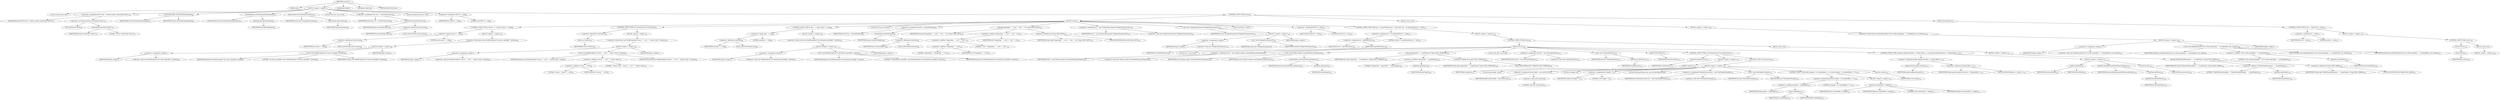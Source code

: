 digraph "execute" {  
"31" [label = <(METHOD,execute)<SUB>77</SUB>> ]
"4" [label = <(PARAM,this)<SUB>77</SUB>> ]
"32" [label = <(BLOCK,&lt;empty&gt;,&lt;empty&gt;)<SUB>77</SUB>> ]
"33" [label = <(LOCAL,Touch touch: ANY)> ]
"34" [label = <(&lt;operator&gt;.assignment,ANY touch = (Touch) project.createTask(&quot;touch&quot;))<SUB>79</SUB>> ]
"35" [label = <(IDENTIFIER,touch,ANY touch = (Touch) project.createTask(&quot;touch&quot;))<SUB>79</SUB>> ]
"36" [label = <(&lt;operator&gt;.cast,(Touch) project.createTask(&quot;touch&quot;))<SUB>79</SUB>> ]
"37" [label = <(TYPE_REF,Touch,Touch)<SUB>79</SUB>> ]
"38" [label = <(createTask,createTask(&quot;touch&quot;))<SUB>79</SUB>> ]
"39" [label = <(IDENTIFIER,project,createTask(&quot;touch&quot;))<SUB>79</SUB>> ]
"40" [label = <(LITERAL,&quot;touch&quot;,createTask(&quot;touch&quot;))<SUB>79</SUB>> ]
"41" [label = <(setOwningTarget,setOwningTarget(target))<SUB>80</SUB>> ]
"42" [label = <(IDENTIFIER,touch,setOwningTarget(target))<SUB>80</SUB>> ]
"43" [label = <(IDENTIFIER,target,setOwningTarget(target))<SUB>80</SUB>> ]
"44" [label = <(setTaskName,setTaskName(getTaskName()))<SUB>81</SUB>> ]
"45" [label = <(IDENTIFIER,touch,setTaskName(getTaskName()))<SUB>81</SUB>> ]
"46" [label = <(getTaskName,getTaskName())<SUB>81</SUB>> ]
"3" [label = <(IDENTIFIER,this,getTaskName())<SUB>81</SUB>> ]
"47" [label = <(setLocation,setLocation(getLocation()))<SUB>82</SUB>> ]
"48" [label = <(IDENTIFIER,touch,setLocation(getLocation()))<SUB>82</SUB>> ]
"49" [label = <(getLocation,getLocation())<SUB>82</SUB>> ]
"5" [label = <(IDENTIFIER,this,getLocation())<SUB>82</SUB>> ]
"50" [label = <(LOCAL,File srcF: java.io.File)> ]
"51" [label = <(&lt;operator&gt;.assignment,File srcF = resolveFile(source))<SUB>84</SUB>> ]
"52" [label = <(IDENTIFIER,srcF,File srcF = resolveFile(source))<SUB>84</SUB>> ]
"53" [label = <(resolveFile,resolveFile(source))<SUB>84</SUB>> ]
"54" [label = <(IDENTIFIER,project,resolveFile(source))<SUB>84</SUB>> ]
"55" [label = <(&lt;operator&gt;.fieldAccess,this.source)<SUB>84</SUB>> ]
"56" [label = <(IDENTIFIER,this,resolveFile(source))<SUB>84</SUB>> ]
"57" [label = <(FIELD_IDENTIFIER,source,source)<SUB>84</SUB>> ]
"8" [label = <(LOCAL,TarInputStream tis: ANY)> ]
"58" [label = <(&lt;operator&gt;.assignment,ANY tis = null)<SUB>86</SUB>> ]
"59" [label = <(IDENTIFIER,tis,ANY tis = null)<SUB>86</SUB>> ]
"60" [label = <(LITERAL,null,ANY tis = null)<SUB>86</SUB>> ]
"61" [label = <(CONTROL_STRUCTURE,try,try)<SUB>87</SUB>> ]
"62" [label = <(BLOCK,try,try)<SUB>87</SUB>> ]
"63" [label = <(CONTROL_STRUCTURE,if (source == null),if (source == null))<SUB>88</SUB>> ]
"64" [label = <(&lt;operator&gt;.equals,source == null)<SUB>88</SUB>> ]
"65" [label = <(&lt;operator&gt;.fieldAccess,this.source)<SUB>88</SUB>> ]
"66" [label = <(IDENTIFIER,this,source == null)<SUB>88</SUB>> ]
"67" [label = <(FIELD_IDENTIFIER,source,source)<SUB>88</SUB>> ]
"68" [label = <(LITERAL,null,source == null)<SUB>88</SUB>> ]
"69" [label = <(BLOCK,&lt;empty&gt;,&lt;empty&gt;)<SUB>88</SUB>> ]
"70" [label = <(&lt;operator&gt;.throw,throw new BuildException(&quot;No source specified&quot;, location);)<SUB>89</SUB>> ]
"71" [label = <(BLOCK,&lt;empty&gt;,&lt;empty&gt;)<SUB>89</SUB>> ]
"72" [label = <(&lt;operator&gt;.assignment,&lt;empty&gt;)> ]
"73" [label = <(IDENTIFIER,$obj0,&lt;empty&gt;)> ]
"74" [label = <(&lt;operator&gt;.alloc,new BuildException(&quot;No source specified&quot;, location))<SUB>89</SUB>> ]
"75" [label = <(&lt;init&gt;,new BuildException(&quot;No source specified&quot;, location))<SUB>89</SUB>> ]
"76" [label = <(IDENTIFIER,$obj0,new BuildException(&quot;No source specified&quot;, location))> ]
"77" [label = <(LITERAL,&quot;No source specified&quot;,new BuildException(&quot;No source specified&quot;, location))<SUB>89</SUB>> ]
"78" [label = <(IDENTIFIER,location,new BuildException(&quot;No source specified&quot;, location))<SUB>89</SUB>> ]
"79" [label = <(IDENTIFIER,$obj0,&lt;empty&gt;)> ]
"80" [label = <(CONTROL_STRUCTURE,if (!srcF.exists()),if (!srcF.exists()))<SUB>91</SUB>> ]
"81" [label = <(&lt;operator&gt;.logicalNot,!srcF.exists())<SUB>91</SUB>> ]
"82" [label = <(exists,srcF.exists())<SUB>91</SUB>> ]
"83" [label = <(IDENTIFIER,srcF,srcF.exists())<SUB>91</SUB>> ]
"84" [label = <(BLOCK,&lt;empty&gt;,&lt;empty&gt;)<SUB>91</SUB>> ]
"85" [label = <(&lt;operator&gt;.throw,throw new BuildException(&quot;source &quot; + srcF + &quot; doesn't exist&quot;, location);)<SUB>92</SUB>> ]
"86" [label = <(BLOCK,&lt;empty&gt;,&lt;empty&gt;)<SUB>92</SUB>> ]
"87" [label = <(&lt;operator&gt;.assignment,&lt;empty&gt;)> ]
"88" [label = <(IDENTIFIER,$obj1,&lt;empty&gt;)> ]
"89" [label = <(&lt;operator&gt;.alloc,new BuildException(&quot;source &quot; + srcF + &quot; doesn't exist&quot;, location))<SUB>92</SUB>> ]
"90" [label = <(&lt;init&gt;,new BuildException(&quot;source &quot; + srcF + &quot; doesn't exist&quot;, location))<SUB>92</SUB>> ]
"91" [label = <(IDENTIFIER,$obj1,new BuildException(&quot;source &quot; + srcF + &quot; doesn't exist&quot;, location))> ]
"92" [label = <(&lt;operator&gt;.addition,&quot;source &quot; + srcF + &quot; doesn't exist&quot;)<SUB>92</SUB>> ]
"93" [label = <(&lt;operator&gt;.addition,&quot;source &quot; + srcF)<SUB>92</SUB>> ]
"94" [label = <(LITERAL,&quot;source &quot;,&quot;source &quot; + srcF)<SUB>92</SUB>> ]
"95" [label = <(IDENTIFIER,srcF,&quot;source &quot; + srcF)<SUB>92</SUB>> ]
"96" [label = <(LITERAL,&quot; doesn't exist&quot;,&quot;source &quot; + srcF + &quot; doesn't exist&quot;)<SUB>92</SUB>> ]
"97" [label = <(IDENTIFIER,location,new BuildException(&quot;source &quot; + srcF + &quot; doesn't exist&quot;, location))<SUB>93</SUB>> ]
"98" [label = <(IDENTIFIER,$obj1,&lt;empty&gt;)> ]
"99" [label = <(CONTROL_STRUCTURE,if (dest == null),if (dest == null))<SUB>96</SUB>> ]
"100" [label = <(&lt;operator&gt;.equals,dest == null)<SUB>96</SUB>> ]
"101" [label = <(&lt;operator&gt;.fieldAccess,this.dest)<SUB>96</SUB>> ]
"102" [label = <(IDENTIFIER,this,dest == null)<SUB>96</SUB>> ]
"103" [label = <(FIELD_IDENTIFIER,dest,dest)<SUB>96</SUB>> ]
"104" [label = <(LITERAL,null,dest == null)<SUB>96</SUB>> ]
"105" [label = <(BLOCK,&lt;empty&gt;,&lt;empty&gt;)<SUB>96</SUB>> ]
"106" [label = <(&lt;operator&gt;.throw,throw new BuildException(&quot;No destination specified&quot;, location);)<SUB>97</SUB>> ]
"107" [label = <(BLOCK,&lt;empty&gt;,&lt;empty&gt;)<SUB>97</SUB>> ]
"108" [label = <(&lt;operator&gt;.assignment,&lt;empty&gt;)> ]
"109" [label = <(IDENTIFIER,$obj2,&lt;empty&gt;)> ]
"110" [label = <(&lt;operator&gt;.alloc,new BuildException(&quot;No destination specified&quot;, location))<SUB>97</SUB>> ]
"111" [label = <(&lt;init&gt;,new BuildException(&quot;No destination specified&quot;, location))<SUB>97</SUB>> ]
"112" [label = <(IDENTIFIER,$obj2,new BuildException(&quot;No destination specified&quot;, location))> ]
"113" [label = <(LITERAL,&quot;No destination specified&quot;,new BuildException(&quot;No destination specified&quot;, location))<SUB>97</SUB>> ]
"114" [label = <(IDENTIFIER,location,new BuildException(&quot;No destination specified&quot;, location))<SUB>97</SUB>> ]
"115" [label = <(IDENTIFIER,$obj2,&lt;empty&gt;)> ]
"116" [label = <(LOCAL,File dir: java.io.File)> ]
"117" [label = <(&lt;operator&gt;.assignment,File dir = resolveFile(dest))<SUB>99</SUB>> ]
"118" [label = <(IDENTIFIER,dir,File dir = resolveFile(dest))<SUB>99</SUB>> ]
"119" [label = <(resolveFile,resolveFile(dest))<SUB>99</SUB>> ]
"120" [label = <(IDENTIFIER,project,resolveFile(dest))<SUB>99</SUB>> ]
"121" [label = <(&lt;operator&gt;.fieldAccess,this.dest)<SUB>99</SUB>> ]
"122" [label = <(IDENTIFIER,this,resolveFile(dest))<SUB>99</SUB>> ]
"123" [label = <(FIELD_IDENTIFIER,dest,dest)<SUB>99</SUB>> ]
"124" [label = <(log,log(&quot;Expanding: &quot; + srcF + &quot; into &quot; + dir, Project.MSG_INFO))<SUB>101</SUB>> ]
"6" [label = <(IDENTIFIER,this,log(&quot;Expanding: &quot; + srcF + &quot; into &quot; + dir, Project.MSG_INFO))<SUB>101</SUB>> ]
"125" [label = <(&lt;operator&gt;.addition,&quot;Expanding: &quot; + srcF + &quot; into &quot; + dir)<SUB>101</SUB>> ]
"126" [label = <(&lt;operator&gt;.addition,&quot;Expanding: &quot; + srcF + &quot; into &quot;)<SUB>101</SUB>> ]
"127" [label = <(&lt;operator&gt;.addition,&quot;Expanding: &quot; + srcF)<SUB>101</SUB>> ]
"128" [label = <(LITERAL,&quot;Expanding: &quot;,&quot;Expanding: &quot; + srcF)<SUB>101</SUB>> ]
"129" [label = <(IDENTIFIER,srcF,&quot;Expanding: &quot; + srcF)<SUB>101</SUB>> ]
"130" [label = <(LITERAL,&quot; into &quot;,&quot;Expanding: &quot; + srcF + &quot; into &quot;)<SUB>101</SUB>> ]
"131" [label = <(IDENTIFIER,dir,&quot;Expanding: &quot; + srcF + &quot; into &quot; + dir)<SUB>101</SUB>> ]
"132" [label = <(&lt;operator&gt;.fieldAccess,Project.MSG_INFO)<SUB>101</SUB>> ]
"133" [label = <(IDENTIFIER,Project,log(&quot;Expanding: &quot; + srcF + &quot; into &quot; + dir, Project.MSG_INFO))<SUB>101</SUB>> ]
"134" [label = <(FIELD_IDENTIFIER,MSG_INFO,MSG_INFO)<SUB>101</SUB>> ]
"135" [label = <(&lt;operator&gt;.assignment,tis = new TarInputStream(new FileInputStream(srcF)))<SUB>102</SUB>> ]
"136" [label = <(IDENTIFIER,tis,tis = new TarInputStream(new FileInputStream(srcF)))<SUB>102</SUB>> ]
"137" [label = <(&lt;operator&gt;.alloc,new TarInputStream(new FileInputStream(srcF)))<SUB>102</SUB>> ]
"138" [label = <(&lt;init&gt;,new TarInputStream(new FileInputStream(srcF)))<SUB>102</SUB>> ]
"7" [label = <(IDENTIFIER,tis,new TarInputStream(new FileInputStream(srcF)))<SUB>102</SUB>> ]
"139" [label = <(BLOCK,&lt;empty&gt;,&lt;empty&gt;)<SUB>102</SUB>> ]
"140" [label = <(&lt;operator&gt;.assignment,&lt;empty&gt;)> ]
"141" [label = <(IDENTIFIER,$obj3,&lt;empty&gt;)> ]
"142" [label = <(&lt;operator&gt;.alloc,new FileInputStream(srcF))<SUB>102</SUB>> ]
"143" [label = <(&lt;init&gt;,new FileInputStream(srcF))<SUB>102</SUB>> ]
"144" [label = <(IDENTIFIER,$obj3,new FileInputStream(srcF))> ]
"145" [label = <(IDENTIFIER,srcF,new FileInputStream(srcF))<SUB>102</SUB>> ]
"146" [label = <(IDENTIFIER,$obj3,&lt;empty&gt;)> ]
"147" [label = <(LOCAL,TarEntry te: ANY)> ]
"148" [label = <(&lt;operator&gt;.assignment,ANY te = null)<SUB>103</SUB>> ]
"149" [label = <(IDENTIFIER,te,ANY te = null)<SUB>103</SUB>> ]
"150" [label = <(LITERAL,null,ANY te = null)<SUB>103</SUB>> ]
"151" [label = <(CONTROL_STRUCTURE,while ((te = tis.getNextEntry()) != null),while ((te = tis.getNextEntry()) != null))<SUB>105</SUB>> ]
"152" [label = <(&lt;operator&gt;.notEquals,(te = tis.getNextEntry()) != null)<SUB>105</SUB>> ]
"153" [label = <(&lt;operator&gt;.assignment,te = getNextEntry())<SUB>105</SUB>> ]
"154" [label = <(IDENTIFIER,te,te = getNextEntry())<SUB>105</SUB>> ]
"155" [label = <(getNextEntry,getNextEntry())<SUB>105</SUB>> ]
"156" [label = <(IDENTIFIER,tis,getNextEntry())<SUB>105</SUB>> ]
"157" [label = <(LITERAL,null,(te = tis.getNextEntry()) != null)<SUB>105</SUB>> ]
"158" [label = <(BLOCK,&lt;empty&gt;,&lt;empty&gt;)<SUB>105</SUB>> ]
"159" [label = <(CONTROL_STRUCTURE,try,try)<SUB>106</SUB>> ]
"160" [label = <(BLOCK,try,try)<SUB>106</SUB>> ]
"10" [label = <(LOCAL,File f: java.io.File)> ]
"161" [label = <(&lt;operator&gt;.assignment,File f = new File(dir, project.translatePath(te.getName())))<SUB>107</SUB>> ]
"162" [label = <(IDENTIFIER,f,File f = new File(dir, project.translatePath(te.getName())))<SUB>107</SUB>> ]
"163" [label = <(&lt;operator&gt;.alloc,new File(dir, project.translatePath(te.getName())))<SUB>107</SUB>> ]
"164" [label = <(&lt;init&gt;,new File(dir, project.translatePath(te.getName())))<SUB>107</SUB>> ]
"9" [label = <(IDENTIFIER,f,new File(dir, project.translatePath(te.getName())))<SUB>107</SUB>> ]
"165" [label = <(IDENTIFIER,dir,new File(dir, project.translatePath(te.getName())))<SUB>107</SUB>> ]
"166" [label = <(translatePath,translatePath(te.getName()))<SUB>107</SUB>> ]
"167" [label = <(IDENTIFIER,project,translatePath(te.getName()))<SUB>107</SUB>> ]
"168" [label = <(getName,getName())<SUB>107</SUB>> ]
"169" [label = <(IDENTIFIER,te,getName())<SUB>107</SUB>> ]
"170" [label = <(log,log(&quot;expand-file &quot; + te.getName(), Project.MSG_VERBOSE))<SUB>108</SUB>> ]
"11" [label = <(IDENTIFIER,this,log(&quot;expand-file &quot; + te.getName(), Project.MSG_VERBOSE))<SUB>108</SUB>> ]
"171" [label = <(&lt;operator&gt;.addition,&quot;expand-file &quot; + te.getName())<SUB>108</SUB>> ]
"172" [label = <(LITERAL,&quot;expand-file &quot;,&quot;expand-file &quot; + te.getName())<SUB>108</SUB>> ]
"173" [label = <(getName,getName())<SUB>108</SUB>> ]
"174" [label = <(IDENTIFIER,te,getName())<SUB>108</SUB>> ]
"175" [label = <(&lt;operator&gt;.fieldAccess,Project.MSG_VERBOSE)<SUB>108</SUB>> ]
"176" [label = <(IDENTIFIER,Project,log(&quot;expand-file &quot; + te.getName(), Project.MSG_VERBOSE))<SUB>108</SUB>> ]
"177" [label = <(FIELD_IDENTIFIER,MSG_VERBOSE,MSG_VERBOSE)<SUB>108</SUB>> ]
"13" [label = <(LOCAL,File dirF: java.io.File)> ]
"178" [label = <(&lt;operator&gt;.assignment,File dirF = new File(f.getParent()))<SUB>110</SUB>> ]
"179" [label = <(IDENTIFIER,dirF,File dirF = new File(f.getParent()))<SUB>110</SUB>> ]
"180" [label = <(&lt;operator&gt;.alloc,new File(f.getParent()))<SUB>110</SUB>> ]
"181" [label = <(&lt;init&gt;,new File(f.getParent()))<SUB>110</SUB>> ]
"12" [label = <(IDENTIFIER,dirF,new File(f.getParent()))<SUB>110</SUB>> ]
"182" [label = <(getParent,f.getParent())<SUB>110</SUB>> ]
"183" [label = <(IDENTIFIER,f,f.getParent())<SUB>110</SUB>> ]
"184" [label = <(mkdirs,dirF.mkdirs())<SUB>111</SUB>> ]
"185" [label = <(IDENTIFIER,dirF,dirF.mkdirs())<SUB>111</SUB>> ]
"186" [label = <(CONTROL_STRUCTURE,if (te.isDirectory()),if (te.isDirectory()))<SUB>113</SUB>> ]
"187" [label = <(isDirectory,isDirectory())<SUB>113</SUB>> ]
"188" [label = <(IDENTIFIER,te,isDirectory())<SUB>113</SUB>> ]
"189" [label = <(BLOCK,&lt;empty&gt;,&lt;empty&gt;)<SUB>113</SUB>> ]
"190" [label = <(mkdirs,f.mkdirs())<SUB>114</SUB>> ]
"191" [label = <(IDENTIFIER,f,f.mkdirs())<SUB>114</SUB>> ]
"192" [label = <(CONTROL_STRUCTURE,else,else)<SUB>115</SUB>> ]
"193" [label = <(BLOCK,&lt;empty&gt;,&lt;empty&gt;)<SUB>115</SUB>> ]
"194" [label = <(LOCAL,byte[] buffer: byte[])> ]
"195" [label = <(&lt;operator&gt;.assignment,byte[] buffer = new byte[1024])<SUB>116</SUB>> ]
"196" [label = <(IDENTIFIER,buffer,byte[] buffer = new byte[1024])<SUB>116</SUB>> ]
"197" [label = <(&lt;operator&gt;.alloc,new byte[1024])> ]
"198" [label = <(LITERAL,1024,new byte[1024])<SUB>116</SUB>> ]
"199" [label = <(LOCAL,int length: int)> ]
"200" [label = <(&lt;operator&gt;.assignment,int length = 0)<SUB>117</SUB>> ]
"201" [label = <(IDENTIFIER,length,int length = 0)<SUB>117</SUB>> ]
"202" [label = <(LITERAL,0,int length = 0)<SUB>117</SUB>> ]
"15" [label = <(LOCAL,FileOutputStream fos: java.io.FileOutputStream)> ]
"203" [label = <(&lt;operator&gt;.assignment,FileOutputStream fos = new FileOutputStream(f))<SUB>118</SUB>> ]
"204" [label = <(IDENTIFIER,fos,FileOutputStream fos = new FileOutputStream(f))<SUB>118</SUB>> ]
"205" [label = <(&lt;operator&gt;.alloc,new FileOutputStream(f))<SUB>118</SUB>> ]
"206" [label = <(&lt;init&gt;,new FileOutputStream(f))<SUB>118</SUB>> ]
"14" [label = <(IDENTIFIER,fos,new FileOutputStream(f))<SUB>118</SUB>> ]
"207" [label = <(IDENTIFIER,f,new FileOutputStream(f))<SUB>118</SUB>> ]
"208" [label = <(CONTROL_STRUCTURE,while ((length = tis.read(buffer)) &gt;= 0),while ((length = tis.read(buffer)) &gt;= 0))<SUB>120</SUB>> ]
"209" [label = <(&lt;operator&gt;.greaterEqualsThan,(length = tis.read(buffer)) &gt;= 0)<SUB>120</SUB>> ]
"210" [label = <(&lt;operator&gt;.assignment,length = read(buffer))<SUB>120</SUB>> ]
"211" [label = <(IDENTIFIER,length,length = read(buffer))<SUB>120</SUB>> ]
"212" [label = <(read,read(buffer))<SUB>120</SUB>> ]
"213" [label = <(IDENTIFIER,tis,read(buffer))<SUB>120</SUB>> ]
"214" [label = <(IDENTIFIER,buffer,read(buffer))<SUB>120</SUB>> ]
"215" [label = <(LITERAL,0,(length = tis.read(buffer)) &gt;= 0)<SUB>120</SUB>> ]
"216" [label = <(BLOCK,&lt;empty&gt;,&lt;empty&gt;)<SUB>120</SUB>> ]
"217" [label = <(write,fos.write(buffer, 0, length))<SUB>121</SUB>> ]
"218" [label = <(IDENTIFIER,fos,fos.write(buffer, 0, length))<SUB>121</SUB>> ]
"219" [label = <(IDENTIFIER,buffer,fos.write(buffer, 0, length))<SUB>121</SUB>> ]
"220" [label = <(LITERAL,0,fos.write(buffer, 0, length))<SUB>121</SUB>> ]
"221" [label = <(IDENTIFIER,length,fos.write(buffer, 0, length))<SUB>121</SUB>> ]
"222" [label = <(close,fos.close())<SUB>124</SUB>> ]
"223" [label = <(IDENTIFIER,fos,fos.close())<SUB>124</SUB>> ]
"224" [label = <(CONTROL_STRUCTURE,if (project.getJavaVersion() != Project.JAVA_1_1),if (project.getJavaVersion() != Project.JAVA_1_1))<SUB>127</SUB>> ]
"225" [label = <(&lt;operator&gt;.notEquals,project.getJavaVersion() != Project.JAVA_1_1)<SUB>127</SUB>> ]
"226" [label = <(getJavaVersion,getJavaVersion())<SUB>127</SUB>> ]
"227" [label = <(IDENTIFIER,project,getJavaVersion())<SUB>127</SUB>> ]
"228" [label = <(&lt;operator&gt;.fieldAccess,Project.JAVA_1_1)<SUB>127</SUB>> ]
"229" [label = <(IDENTIFIER,Project,project.getJavaVersion() != Project.JAVA_1_1)<SUB>127</SUB>> ]
"230" [label = <(FIELD_IDENTIFIER,JAVA_1_1,JAVA_1_1)<SUB>127</SUB>> ]
"231" [label = <(BLOCK,&lt;empty&gt;,&lt;empty&gt;)<SUB>127</SUB>> ]
"232" [label = <(setFile,setFile(f))<SUB>128</SUB>> ]
"233" [label = <(IDENTIFIER,touch,setFile(f))<SUB>128</SUB>> ]
"234" [label = <(IDENTIFIER,f,setFile(f))<SUB>128</SUB>> ]
"235" [label = <(setMillis,setMillis(te.getModTime().getTime()))<SUB>129</SUB>> ]
"236" [label = <(IDENTIFIER,touch,setMillis(te.getModTime().getTime()))<SUB>129</SUB>> ]
"237" [label = <(getTime,getTime())<SUB>129</SUB>> ]
"238" [label = <(getModTime,getModTime())<SUB>129</SUB>> ]
"239" [label = <(IDENTIFIER,te,getModTime())<SUB>129</SUB>> ]
"240" [label = <(touch,touch())<SUB>130</SUB>> ]
"241" [label = <(IDENTIFIER,touch,touch())<SUB>130</SUB>> ]
"242" [label = <(BLOCK,catch,catch)> ]
"243" [label = <(BLOCK,&lt;empty&gt;,&lt;empty&gt;)<SUB>133</SUB>> ]
"244" [label = <(log,log(&quot;FileNotFoundException: &quot; + te.getName(), Project.MSG_WARN))<SUB>134</SUB>> ]
"16" [label = <(IDENTIFIER,this,log(&quot;FileNotFoundException: &quot; + te.getName(), Project.MSG_WARN))<SUB>134</SUB>> ]
"245" [label = <(&lt;operator&gt;.addition,&quot;FileNotFoundException: &quot; + te.getName())<SUB>134</SUB>> ]
"246" [label = <(LITERAL,&quot;FileNotFoundException: &quot;,&quot;FileNotFoundException: &quot; + te.getName())<SUB>134</SUB>> ]
"247" [label = <(getName,getName())<SUB>134</SUB>> ]
"248" [label = <(IDENTIFIER,te,getName())<SUB>134</SUB>> ]
"249" [label = <(&lt;operator&gt;.fieldAccess,Project.MSG_WARN)<SUB>135</SUB>> ]
"250" [label = <(IDENTIFIER,Project,log(&quot;FileNotFoundException: &quot; + te.getName(), Project.MSG_WARN))<SUB>135</SUB>> ]
"251" [label = <(FIELD_IDENTIFIER,MSG_WARN,MSG_WARN)<SUB>135</SUB>> ]
"252" [label = <(BLOCK,catch,catch)> ]
"253" [label = <(BLOCK,&lt;empty&gt;,&lt;empty&gt;)<SUB>138</SUB>> ]
"254" [label = <(&lt;operator&gt;.throw,throw new BuildException(&quot;Error while expanding &quot; + srcF.getPath(), ioe, location);)<SUB>139</SUB>> ]
"255" [label = <(BLOCK,&lt;empty&gt;,&lt;empty&gt;)<SUB>139</SUB>> ]
"256" [label = <(&lt;operator&gt;.assignment,&lt;empty&gt;)> ]
"257" [label = <(IDENTIFIER,$obj8,&lt;empty&gt;)> ]
"258" [label = <(&lt;operator&gt;.alloc,new BuildException(&quot;Error while expanding &quot; + srcF.getPath(), ioe, location))<SUB>139</SUB>> ]
"259" [label = <(&lt;init&gt;,new BuildException(&quot;Error while expanding &quot; + srcF.getPath(), ioe, location))<SUB>139</SUB>> ]
"260" [label = <(IDENTIFIER,$obj8,new BuildException(&quot;Error while expanding &quot; + srcF.getPath(), ioe, location))> ]
"261" [label = <(&lt;operator&gt;.addition,&quot;Error while expanding &quot; + srcF.getPath())<SUB>139</SUB>> ]
"262" [label = <(LITERAL,&quot;Error while expanding &quot;,&quot;Error while expanding &quot; + srcF.getPath())<SUB>139</SUB>> ]
"263" [label = <(getPath,srcF.getPath())<SUB>139</SUB>> ]
"264" [label = <(IDENTIFIER,srcF,srcF.getPath())<SUB>139</SUB>> ]
"265" [label = <(IDENTIFIER,ioe,new BuildException(&quot;Error while expanding &quot; + srcF.getPath(), ioe, location))<SUB>140</SUB>> ]
"266" [label = <(IDENTIFIER,location,new BuildException(&quot;Error while expanding &quot; + srcF.getPath(), ioe, location))<SUB>140</SUB>> ]
"267" [label = <(IDENTIFIER,$obj8,&lt;empty&gt;)> ]
"268" [label = <(BLOCK,finally,finally)<SUB>141</SUB>> ]
"269" [label = <(CONTROL_STRUCTURE,if (tis != null),if (tis != null))<SUB>142</SUB>> ]
"270" [label = <(&lt;operator&gt;.notEquals,tis != null)<SUB>142</SUB>> ]
"271" [label = <(IDENTIFIER,tis,tis != null)<SUB>142</SUB>> ]
"272" [label = <(LITERAL,null,tis != null)<SUB>142</SUB>> ]
"273" [label = <(BLOCK,&lt;empty&gt;,&lt;empty&gt;)<SUB>142</SUB>> ]
"274" [label = <(CONTROL_STRUCTURE,try,try)<SUB>143</SUB>> ]
"275" [label = <(BLOCK,try,try)<SUB>143</SUB>> ]
"276" [label = <(close,close())<SUB>144</SUB>> ]
"277" [label = <(IDENTIFIER,tis,close())<SUB>144</SUB>> ]
"278" [label = <(BLOCK,catch,catch)> ]
"279" [label = <(BLOCK,&lt;empty&gt;,&lt;empty&gt;)<SUB>146</SUB>> ]
"280" [label = <(MODIFIER,PUBLIC)> ]
"281" [label = <(MODIFIER,VIRTUAL)> ]
"282" [label = <(METHOD_RETURN,void)<SUB>77</SUB>> ]
  "31" -> "4" 
  "31" -> "32" 
  "31" -> "280" 
  "31" -> "281" 
  "31" -> "282" 
  "32" -> "33" 
  "32" -> "34" 
  "32" -> "41" 
  "32" -> "44" 
  "32" -> "47" 
  "32" -> "50" 
  "32" -> "51" 
  "32" -> "8" 
  "32" -> "58" 
  "32" -> "61" 
  "34" -> "35" 
  "34" -> "36" 
  "36" -> "37" 
  "36" -> "38" 
  "38" -> "39" 
  "38" -> "40" 
  "41" -> "42" 
  "41" -> "43" 
  "44" -> "45" 
  "44" -> "46" 
  "46" -> "3" 
  "47" -> "48" 
  "47" -> "49" 
  "49" -> "5" 
  "51" -> "52" 
  "51" -> "53" 
  "53" -> "54" 
  "53" -> "55" 
  "55" -> "56" 
  "55" -> "57" 
  "58" -> "59" 
  "58" -> "60" 
  "61" -> "62" 
  "61" -> "252" 
  "61" -> "268" 
  "62" -> "63" 
  "62" -> "80" 
  "62" -> "99" 
  "62" -> "116" 
  "62" -> "117" 
  "62" -> "124" 
  "62" -> "135" 
  "62" -> "138" 
  "62" -> "147" 
  "62" -> "148" 
  "62" -> "151" 
  "63" -> "64" 
  "63" -> "69" 
  "64" -> "65" 
  "64" -> "68" 
  "65" -> "66" 
  "65" -> "67" 
  "69" -> "70" 
  "70" -> "71" 
  "71" -> "72" 
  "71" -> "75" 
  "71" -> "79" 
  "72" -> "73" 
  "72" -> "74" 
  "75" -> "76" 
  "75" -> "77" 
  "75" -> "78" 
  "80" -> "81" 
  "80" -> "84" 
  "81" -> "82" 
  "82" -> "83" 
  "84" -> "85" 
  "85" -> "86" 
  "86" -> "87" 
  "86" -> "90" 
  "86" -> "98" 
  "87" -> "88" 
  "87" -> "89" 
  "90" -> "91" 
  "90" -> "92" 
  "90" -> "97" 
  "92" -> "93" 
  "92" -> "96" 
  "93" -> "94" 
  "93" -> "95" 
  "99" -> "100" 
  "99" -> "105" 
  "100" -> "101" 
  "100" -> "104" 
  "101" -> "102" 
  "101" -> "103" 
  "105" -> "106" 
  "106" -> "107" 
  "107" -> "108" 
  "107" -> "111" 
  "107" -> "115" 
  "108" -> "109" 
  "108" -> "110" 
  "111" -> "112" 
  "111" -> "113" 
  "111" -> "114" 
  "117" -> "118" 
  "117" -> "119" 
  "119" -> "120" 
  "119" -> "121" 
  "121" -> "122" 
  "121" -> "123" 
  "124" -> "6" 
  "124" -> "125" 
  "124" -> "132" 
  "125" -> "126" 
  "125" -> "131" 
  "126" -> "127" 
  "126" -> "130" 
  "127" -> "128" 
  "127" -> "129" 
  "132" -> "133" 
  "132" -> "134" 
  "135" -> "136" 
  "135" -> "137" 
  "138" -> "7" 
  "138" -> "139" 
  "139" -> "140" 
  "139" -> "143" 
  "139" -> "146" 
  "140" -> "141" 
  "140" -> "142" 
  "143" -> "144" 
  "143" -> "145" 
  "148" -> "149" 
  "148" -> "150" 
  "151" -> "152" 
  "151" -> "158" 
  "152" -> "153" 
  "152" -> "157" 
  "153" -> "154" 
  "153" -> "155" 
  "155" -> "156" 
  "158" -> "159" 
  "159" -> "160" 
  "159" -> "242" 
  "160" -> "10" 
  "160" -> "161" 
  "160" -> "164" 
  "160" -> "170" 
  "160" -> "13" 
  "160" -> "178" 
  "160" -> "181" 
  "160" -> "184" 
  "160" -> "186" 
  "160" -> "224" 
  "161" -> "162" 
  "161" -> "163" 
  "164" -> "9" 
  "164" -> "165" 
  "164" -> "166" 
  "166" -> "167" 
  "166" -> "168" 
  "168" -> "169" 
  "170" -> "11" 
  "170" -> "171" 
  "170" -> "175" 
  "171" -> "172" 
  "171" -> "173" 
  "173" -> "174" 
  "175" -> "176" 
  "175" -> "177" 
  "178" -> "179" 
  "178" -> "180" 
  "181" -> "12" 
  "181" -> "182" 
  "182" -> "183" 
  "184" -> "185" 
  "186" -> "187" 
  "186" -> "189" 
  "186" -> "192" 
  "187" -> "188" 
  "189" -> "190" 
  "190" -> "191" 
  "192" -> "193" 
  "193" -> "194" 
  "193" -> "195" 
  "193" -> "199" 
  "193" -> "200" 
  "193" -> "15" 
  "193" -> "203" 
  "193" -> "206" 
  "193" -> "208" 
  "193" -> "222" 
  "195" -> "196" 
  "195" -> "197" 
  "197" -> "198" 
  "200" -> "201" 
  "200" -> "202" 
  "203" -> "204" 
  "203" -> "205" 
  "206" -> "14" 
  "206" -> "207" 
  "208" -> "209" 
  "208" -> "216" 
  "209" -> "210" 
  "209" -> "215" 
  "210" -> "211" 
  "210" -> "212" 
  "212" -> "213" 
  "212" -> "214" 
  "216" -> "217" 
  "217" -> "218" 
  "217" -> "219" 
  "217" -> "220" 
  "217" -> "221" 
  "222" -> "223" 
  "224" -> "225" 
  "224" -> "231" 
  "225" -> "226" 
  "225" -> "228" 
  "226" -> "227" 
  "228" -> "229" 
  "228" -> "230" 
  "231" -> "232" 
  "231" -> "235" 
  "231" -> "240" 
  "232" -> "233" 
  "232" -> "234" 
  "235" -> "236" 
  "235" -> "237" 
  "237" -> "238" 
  "238" -> "239" 
  "240" -> "241" 
  "242" -> "243" 
  "243" -> "244" 
  "244" -> "16" 
  "244" -> "245" 
  "244" -> "249" 
  "245" -> "246" 
  "245" -> "247" 
  "247" -> "248" 
  "249" -> "250" 
  "249" -> "251" 
  "252" -> "253" 
  "253" -> "254" 
  "254" -> "255" 
  "255" -> "256" 
  "255" -> "259" 
  "255" -> "267" 
  "256" -> "257" 
  "256" -> "258" 
  "259" -> "260" 
  "259" -> "261" 
  "259" -> "265" 
  "259" -> "266" 
  "261" -> "262" 
  "261" -> "263" 
  "263" -> "264" 
  "268" -> "269" 
  "269" -> "270" 
  "269" -> "273" 
  "270" -> "271" 
  "270" -> "272" 
  "273" -> "274" 
  "274" -> "275" 
  "274" -> "278" 
  "275" -> "276" 
  "276" -> "277" 
  "278" -> "279" 
}
